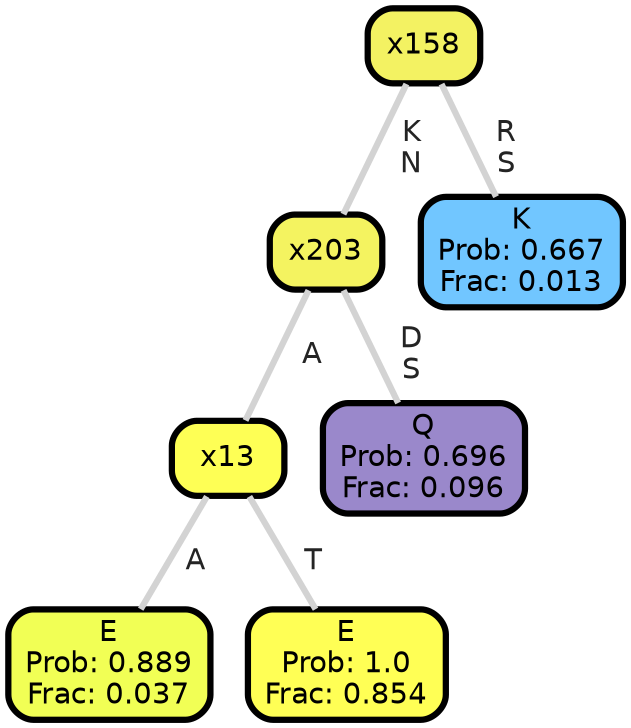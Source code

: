 graph Tree {
node [shape=box, style="filled, rounded",color="black",penwidth="3",fontcolor="black",                 fontname=helvetica] ;
graph [ranksep="0 equally", splines=straight,                 bgcolor=transparent, dpi=200] ;
edge [fontname=helvetica, fontweight=bold,fontcolor=grey14,color=lightgray] ;
0 [label="E
Prob: 0.889
Frac: 0.037", fillcolor="#f1ff55"] ;
1 [label="x13", fillcolor="#feff55"] ;
2 [label="E
Prob: 1.0
Frac: 0.854", fillcolor="#ffff55"] ;
3 [label="x203", fillcolor="#f4f360"] ;
4 [label="Q
Prob: 0.696
Frac: 0.096", fillcolor="#9a88cb"] ;
5 [label="x158", fillcolor="#f3f262"] ;
6 [label="K
Prob: 0.667
Frac: 0.013", fillcolor="#71c6ff"] ;
1 -- 0 [label=" A",penwidth=3] ;
1 -- 2 [label=" T",penwidth=3] ;
3 -- 1 [label=" A",penwidth=3] ;
3 -- 4 [label=" D\n S",penwidth=3] ;
5 -- 3 [label=" K\n N",penwidth=3] ;
5 -- 6 [label=" R\n S",penwidth=3] ;
{rank = same;}}